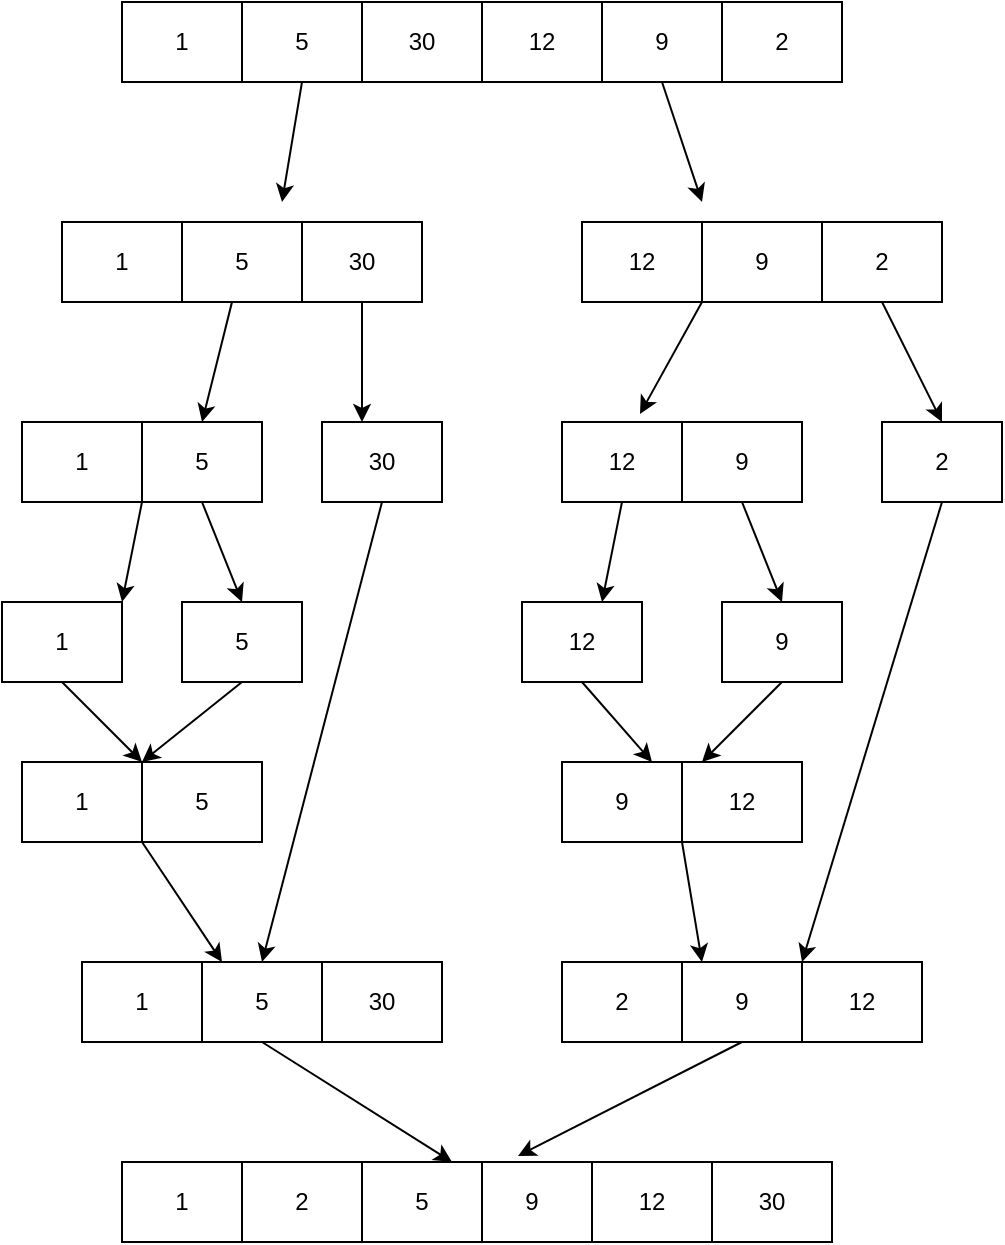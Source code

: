 <mxfile>
    <diagram id="sL-gWiuRARHeP4_5Kzo4" name="Page-1">
        <mxGraphModel dx="1216" dy="539" grid="1" gridSize="10" guides="1" tooltips="1" connect="1" arrows="1" fold="1" page="1" pageScale="1" pageWidth="850" pageHeight="1100" math="0" shadow="0">
            <root>
                <mxCell id="0"/>
                <mxCell id="1" parent="0"/>
                <mxCell id="2" value="1" style="rounded=0;whiteSpace=wrap;html=1;" vertex="1" parent="1">
                    <mxGeometry x="250" y="60" width="60" height="40" as="geometry"/>
                </mxCell>
                <mxCell id="8" style="edgeStyle=none;html=1;exitX=0.5;exitY=1;exitDx=0;exitDy=0;" edge="1" parent="1" source="3">
                    <mxGeometry relative="1" as="geometry">
                        <mxPoint x="330" y="160" as="targetPoint"/>
                    </mxGeometry>
                </mxCell>
                <mxCell id="3" value="5" style="rounded=0;whiteSpace=wrap;html=1;" vertex="1" parent="1">
                    <mxGeometry x="310" y="60" width="60" height="40" as="geometry"/>
                </mxCell>
                <mxCell id="4" value="2" style="rounded=0;whiteSpace=wrap;html=1;" vertex="1" parent="1">
                    <mxGeometry x="550" y="60" width="60" height="40" as="geometry"/>
                </mxCell>
                <mxCell id="9" style="edgeStyle=none;html=1;exitX=0.5;exitY=1;exitDx=0;exitDy=0;" edge="1" parent="1" source="5">
                    <mxGeometry relative="1" as="geometry">
                        <mxPoint x="540" y="160" as="targetPoint"/>
                    </mxGeometry>
                </mxCell>
                <mxCell id="5" value="9" style="rounded=0;whiteSpace=wrap;html=1;" vertex="1" parent="1">
                    <mxGeometry x="490" y="60" width="60" height="40" as="geometry"/>
                </mxCell>
                <mxCell id="6" value="12" style="rounded=0;whiteSpace=wrap;html=1;" vertex="1" parent="1">
                    <mxGeometry x="430" y="60" width="60" height="40" as="geometry"/>
                </mxCell>
                <mxCell id="7" value="30" style="rounded=0;whiteSpace=wrap;html=1;" vertex="1" parent="1">
                    <mxGeometry x="370" y="60" width="60" height="40" as="geometry"/>
                </mxCell>
                <mxCell id="10" value="1" style="rounded=0;whiteSpace=wrap;html=1;" vertex="1" parent="1">
                    <mxGeometry x="220" y="170" width="60" height="40" as="geometry"/>
                </mxCell>
                <mxCell id="16" style="edgeStyle=none;html=1;" edge="1" parent="1" source="11">
                    <mxGeometry relative="1" as="geometry">
                        <mxPoint x="290" y="270" as="targetPoint"/>
                    </mxGeometry>
                </mxCell>
                <mxCell id="11" value="5" style="rounded=0;whiteSpace=wrap;html=1;" vertex="1" parent="1">
                    <mxGeometry x="280" y="170" width="60" height="40" as="geometry"/>
                </mxCell>
                <mxCell id="17" style="edgeStyle=none;html=1;exitX=0.5;exitY=1;exitDx=0;exitDy=0;" edge="1" parent="1" source="12">
                    <mxGeometry relative="1" as="geometry">
                        <mxPoint x="370" y="270" as="targetPoint"/>
                    </mxGeometry>
                </mxCell>
                <mxCell id="12" value="30" style="rounded=0;whiteSpace=wrap;html=1;" vertex="1" parent="1">
                    <mxGeometry x="340" y="170" width="60" height="40" as="geometry"/>
                </mxCell>
                <mxCell id="25" style="edgeStyle=none;html=1;exitX=0.5;exitY=1;exitDx=0;exitDy=0;entryX=0.5;entryY=0;entryDx=0;entryDy=0;" edge="1" parent="1" source="13" target="21">
                    <mxGeometry relative="1" as="geometry"/>
                </mxCell>
                <mxCell id="13" value="2" style="rounded=0;whiteSpace=wrap;html=1;" vertex="1" parent="1">
                    <mxGeometry x="600" y="170" width="60" height="40" as="geometry"/>
                </mxCell>
                <mxCell id="24" style="edgeStyle=none;html=1;exitX=0;exitY=1;exitDx=0;exitDy=0;entryX=0.65;entryY=-0.1;entryDx=0;entryDy=0;entryPerimeter=0;" edge="1" parent="1" source="14" target="23">
                    <mxGeometry relative="1" as="geometry">
                        <mxPoint x="520" y="260" as="targetPoint"/>
                    </mxGeometry>
                </mxCell>
                <mxCell id="14" value="9" style="rounded=0;whiteSpace=wrap;html=1;" vertex="1" parent="1">
                    <mxGeometry x="540" y="170" width="60" height="40" as="geometry"/>
                </mxCell>
                <mxCell id="15" value="12" style="rounded=0;whiteSpace=wrap;html=1;" vertex="1" parent="1">
                    <mxGeometry x="480" y="170" width="60" height="40" as="geometry"/>
                </mxCell>
                <mxCell id="26" style="edgeStyle=none;html=1;exitX=1;exitY=1;exitDx=0;exitDy=0;" edge="1" parent="1" source="18">
                    <mxGeometry relative="1" as="geometry">
                        <mxPoint x="250" y="360" as="targetPoint"/>
                    </mxGeometry>
                </mxCell>
                <mxCell id="18" value="1" style="rounded=0;whiteSpace=wrap;html=1;" vertex="1" parent="1">
                    <mxGeometry x="200" y="270" width="60" height="40" as="geometry"/>
                </mxCell>
                <mxCell id="43" style="edgeStyle=none;html=1;exitX=0.5;exitY=1;exitDx=0;exitDy=0;entryX=0.5;entryY=0;entryDx=0;entryDy=0;" edge="1" parent="1" source="19" target="45">
                    <mxGeometry relative="1" as="geometry">
                        <mxPoint x="320" y="550" as="targetPoint"/>
                    </mxGeometry>
                </mxCell>
                <mxCell id="19" value="30" style="rounded=0;whiteSpace=wrap;html=1;" vertex="1" parent="1">
                    <mxGeometry x="350" y="270" width="60" height="40" as="geometry"/>
                </mxCell>
                <mxCell id="29" style="edgeStyle=none;html=1;exitX=0.5;exitY=1;exitDx=0;exitDy=0;entryX=0.5;entryY=0;entryDx=0;entryDy=0;" edge="1" parent="1" source="20" target="27">
                    <mxGeometry relative="1" as="geometry">
                        <mxPoint x="310" y="350" as="targetPoint"/>
                    </mxGeometry>
                </mxCell>
                <mxCell id="20" value="5" style="rounded=0;whiteSpace=wrap;html=1;" vertex="1" parent="1">
                    <mxGeometry x="260" y="270" width="60" height="40" as="geometry"/>
                </mxCell>
                <mxCell id="51" style="edgeStyle=none;html=1;exitX=0.5;exitY=1;exitDx=0;exitDy=0;entryX=0;entryY=0;entryDx=0;entryDy=0;" edge="1" parent="1" source="21" target="48">
                    <mxGeometry relative="1" as="geometry"/>
                </mxCell>
                <mxCell id="21" value="2" style="rounded=0;whiteSpace=wrap;html=1;" vertex="1" parent="1">
                    <mxGeometry x="630" y="270" width="60" height="40" as="geometry"/>
                </mxCell>
                <mxCell id="33" style="edgeStyle=none;html=1;exitX=0.5;exitY=1;exitDx=0;exitDy=0;entryX=0.5;entryY=0;entryDx=0;entryDy=0;" edge="1" parent="1" source="22" target="31">
                    <mxGeometry relative="1" as="geometry"/>
                </mxCell>
                <mxCell id="22" value="9" style="rounded=0;whiteSpace=wrap;html=1;" vertex="1" parent="1">
                    <mxGeometry x="530" y="270" width="60" height="40" as="geometry"/>
                </mxCell>
                <mxCell id="30" style="edgeStyle=none;html=1;exitX=0.5;exitY=1;exitDx=0;exitDy=0;" edge="1" parent="1" source="23">
                    <mxGeometry relative="1" as="geometry">
                        <mxPoint x="490" y="360" as="targetPoint"/>
                    </mxGeometry>
                </mxCell>
                <mxCell id="23" value="12" style="rounded=0;whiteSpace=wrap;html=1;" vertex="1" parent="1">
                    <mxGeometry x="470" y="270" width="60" height="40" as="geometry"/>
                </mxCell>
                <mxCell id="35" style="edgeStyle=none;html=1;exitX=0.5;exitY=1;exitDx=0;exitDy=0;" edge="1" parent="1" source="27">
                    <mxGeometry relative="1" as="geometry">
                        <mxPoint x="260" y="440" as="targetPoint"/>
                    </mxGeometry>
                </mxCell>
                <mxCell id="27" value="5" style="rounded=0;whiteSpace=wrap;html=1;" vertex="1" parent="1">
                    <mxGeometry x="280" y="360" width="60" height="40" as="geometry"/>
                </mxCell>
                <mxCell id="34" style="edgeStyle=none;html=1;exitX=0.5;exitY=1;exitDx=0;exitDy=0;" edge="1" parent="1" source="28">
                    <mxGeometry relative="1" as="geometry">
                        <mxPoint x="260" y="440" as="targetPoint"/>
                    </mxGeometry>
                </mxCell>
                <mxCell id="28" value="1" style="rounded=0;whiteSpace=wrap;html=1;" vertex="1" parent="1">
                    <mxGeometry x="190" y="360" width="60" height="40" as="geometry"/>
                </mxCell>
                <mxCell id="39" style="edgeStyle=none;html=1;exitX=0.5;exitY=1;exitDx=0;exitDy=0;" edge="1" parent="1" source="31">
                    <mxGeometry relative="1" as="geometry">
                        <mxPoint x="540" y="440" as="targetPoint"/>
                    </mxGeometry>
                </mxCell>
                <mxCell id="31" value="9" style="rounded=0;whiteSpace=wrap;html=1;" vertex="1" parent="1">
                    <mxGeometry x="550" y="360" width="60" height="40" as="geometry"/>
                </mxCell>
                <mxCell id="38" style="edgeStyle=none;html=1;exitX=0.5;exitY=1;exitDx=0;exitDy=0;entryX=0.75;entryY=0;entryDx=0;entryDy=0;" edge="1" parent="1" source="32" target="41">
                    <mxGeometry relative="1" as="geometry">
                        <mxPoint x="500" y="430" as="targetPoint"/>
                    </mxGeometry>
                </mxCell>
                <mxCell id="32" value="12" style="rounded=0;whiteSpace=wrap;html=1;" vertex="1" parent="1">
                    <mxGeometry x="450" y="360" width="60" height="40" as="geometry"/>
                </mxCell>
                <mxCell id="36" value="5" style="rounded=0;whiteSpace=wrap;html=1;" vertex="1" parent="1">
                    <mxGeometry x="260" y="440" width="60" height="40" as="geometry"/>
                </mxCell>
                <mxCell id="42" style="edgeStyle=none;html=1;exitX=1;exitY=1;exitDx=0;exitDy=0;" edge="1" parent="1" source="37">
                    <mxGeometry relative="1" as="geometry">
                        <mxPoint x="300" y="540" as="targetPoint"/>
                    </mxGeometry>
                </mxCell>
                <mxCell id="37" value="1" style="rounded=0;whiteSpace=wrap;html=1;" vertex="1" parent="1">
                    <mxGeometry x="200" y="440" width="60" height="40" as="geometry"/>
                </mxCell>
                <mxCell id="47" style="edgeStyle=none;html=1;exitX=0;exitY=1;exitDx=0;exitDy=0;" edge="1" parent="1" source="40">
                    <mxGeometry relative="1" as="geometry">
                        <mxPoint x="540" y="540" as="targetPoint"/>
                    </mxGeometry>
                </mxCell>
                <mxCell id="40" value="12" style="rounded=0;whiteSpace=wrap;html=1;" vertex="1" parent="1">
                    <mxGeometry x="530" y="440" width="60" height="40" as="geometry"/>
                </mxCell>
                <mxCell id="41" value="9" style="rounded=0;whiteSpace=wrap;html=1;" vertex="1" parent="1">
                    <mxGeometry x="470" y="440" width="60" height="40" as="geometry"/>
                </mxCell>
                <mxCell id="44" value="30" style="rounded=0;whiteSpace=wrap;html=1;" vertex="1" parent="1">
                    <mxGeometry x="350" y="540" width="60" height="40" as="geometry"/>
                </mxCell>
                <mxCell id="52" style="edgeStyle=none;html=1;exitX=0.5;exitY=1;exitDx=0;exitDy=0;entryX=0.75;entryY=0;entryDx=0;entryDy=0;" edge="1" parent="1" source="45" target="57">
                    <mxGeometry relative="1" as="geometry">
                        <mxPoint x="410" y="650" as="targetPoint"/>
                    </mxGeometry>
                </mxCell>
                <mxCell id="45" value="5" style="rounded=0;whiteSpace=wrap;html=1;" vertex="1" parent="1">
                    <mxGeometry x="290" y="540" width="60" height="40" as="geometry"/>
                </mxCell>
                <mxCell id="46" value="1" style="rounded=0;whiteSpace=wrap;html=1;" vertex="1" parent="1">
                    <mxGeometry x="230" y="540" width="60" height="40" as="geometry"/>
                </mxCell>
                <mxCell id="48" value="12" style="rounded=0;whiteSpace=wrap;html=1;" vertex="1" parent="1">
                    <mxGeometry x="590" y="540" width="60" height="40" as="geometry"/>
                </mxCell>
                <mxCell id="53" style="edgeStyle=none;html=1;exitX=0.5;exitY=1;exitDx=0;exitDy=0;entryX=0.383;entryY=-0.075;entryDx=0;entryDy=0;entryPerimeter=0;" edge="1" parent="1" source="49" target="56">
                    <mxGeometry relative="1" as="geometry">
                        <mxPoint x="440" y="650" as="targetPoint"/>
                    </mxGeometry>
                </mxCell>
                <mxCell id="49" value="9" style="rounded=0;whiteSpace=wrap;html=1;" vertex="1" parent="1">
                    <mxGeometry x="530" y="540" width="60" height="40" as="geometry"/>
                </mxCell>
                <mxCell id="50" value="2" style="rounded=0;whiteSpace=wrap;html=1;" vertex="1" parent="1">
                    <mxGeometry x="470" y="540" width="60" height="40" as="geometry"/>
                </mxCell>
                <mxCell id="54" value="30" style="rounded=0;whiteSpace=wrap;html=1;" vertex="1" parent="1">
                    <mxGeometry x="545" y="640" width="60" height="40" as="geometry"/>
                </mxCell>
                <mxCell id="55" value="12" style="rounded=0;whiteSpace=wrap;html=1;" vertex="1" parent="1">
                    <mxGeometry x="485" y="640" width="60" height="40" as="geometry"/>
                </mxCell>
                <mxCell id="56" value="9" style="rounded=0;whiteSpace=wrap;html=1;" vertex="1" parent="1">
                    <mxGeometry x="425" y="640" width="60" height="40" as="geometry"/>
                </mxCell>
                <mxCell id="57" value="5" style="rounded=0;whiteSpace=wrap;html=1;" vertex="1" parent="1">
                    <mxGeometry x="370" y="640" width="60" height="40" as="geometry"/>
                </mxCell>
                <mxCell id="58" value="2" style="rounded=0;whiteSpace=wrap;html=1;" vertex="1" parent="1">
                    <mxGeometry x="310" y="640" width="60" height="40" as="geometry"/>
                </mxCell>
                <mxCell id="59" value="1" style="rounded=0;whiteSpace=wrap;html=1;" vertex="1" parent="1">
                    <mxGeometry x="250" y="640" width="60" height="40" as="geometry"/>
                </mxCell>
            </root>
        </mxGraphModel>
    </diagram>
</mxfile>